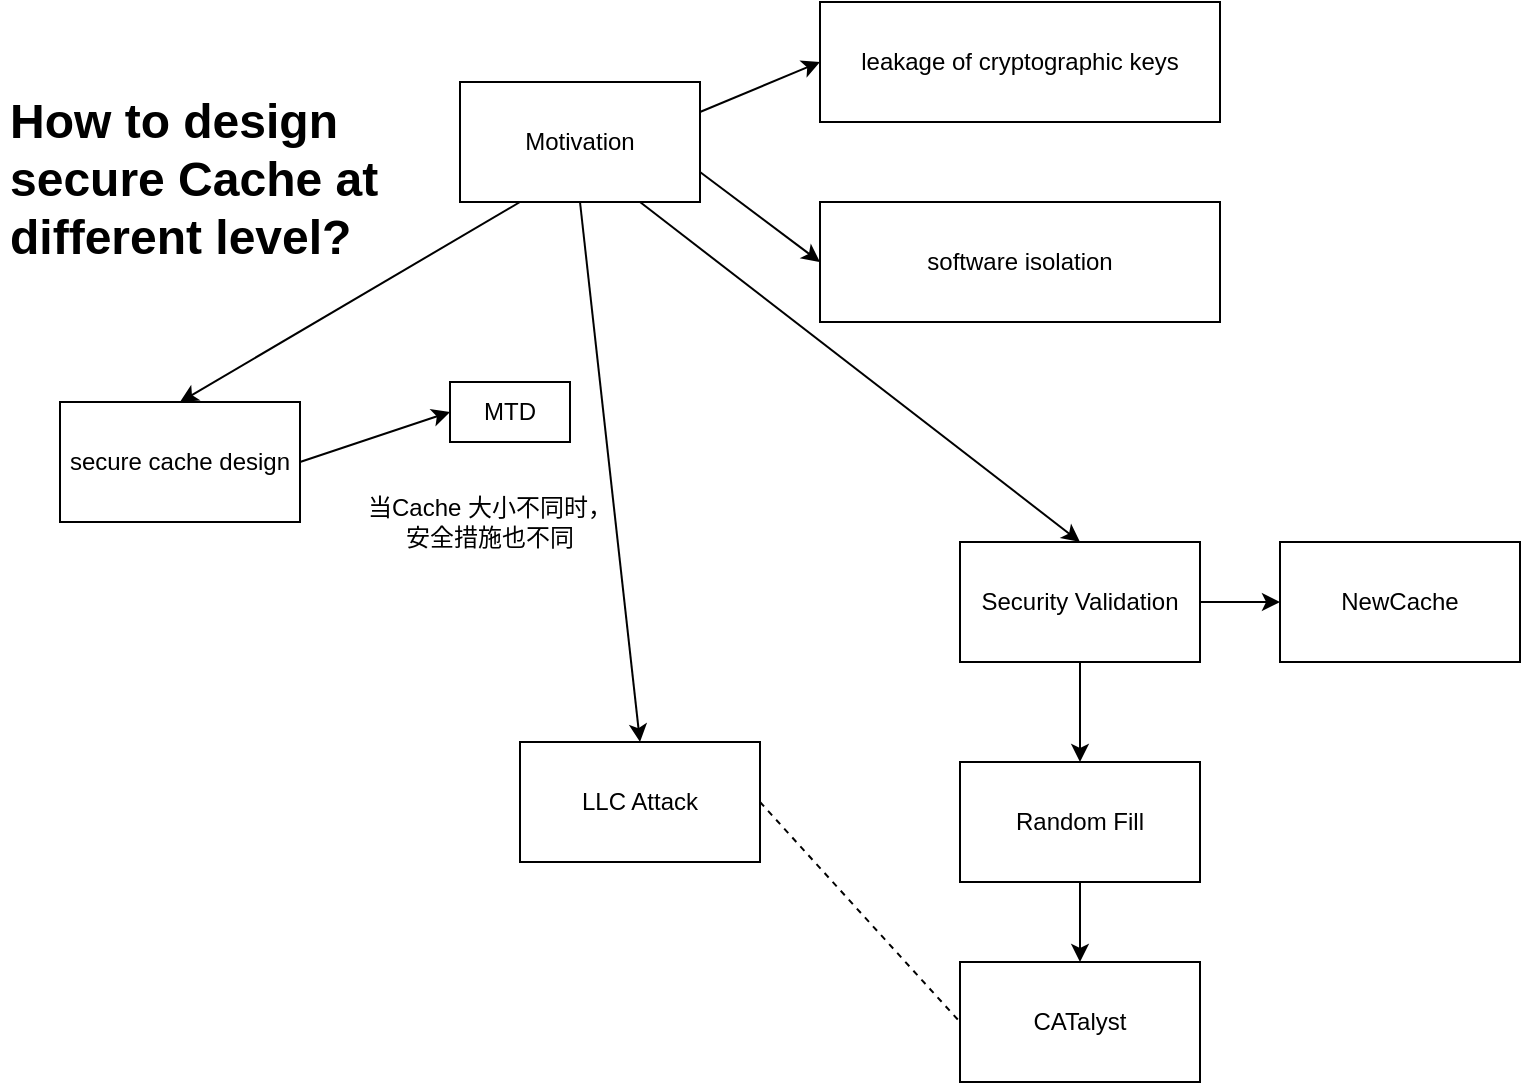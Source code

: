 <mxfile version="13.1.3" type="github"><diagram id="FtbODJEy8Wy8r2H5_ucP" name="Page-1"><mxGraphModel dx="1673" dy="891" grid="1" gridSize="10" guides="1" tooltips="1" connect="1" arrows="1" fold="1" page="1" pageScale="1" pageWidth="850" pageHeight="1400" math="0" shadow="0"><root><mxCell id="0"/><mxCell id="1" parent="0"/><mxCell id="v-_M8dBHC9o9HYGwoD8e-1" value="Motivation" style="rounded=0;whiteSpace=wrap;html=1;" vertex="1" parent="1"><mxGeometry x="280" y="70" width="120" height="60" as="geometry"/></mxCell><mxCell id="v-_M8dBHC9o9HYGwoD8e-2" value="leakage of cryptographic keys" style="rounded=0;whiteSpace=wrap;html=1;" vertex="1" parent="1"><mxGeometry x="460" y="30" width="200" height="60" as="geometry"/></mxCell><mxCell id="v-_M8dBHC9o9HYGwoD8e-3" value="software isolation" style="rounded=0;whiteSpace=wrap;html=1;" vertex="1" parent="1"><mxGeometry x="460" y="130" width="200" height="60" as="geometry"/></mxCell><mxCell id="v-_M8dBHC9o9HYGwoD8e-5" value="" style="endArrow=classic;html=1;exitX=1;exitY=0.25;exitDx=0;exitDy=0;entryX=0;entryY=0.5;entryDx=0;entryDy=0;" edge="1" parent="1" source="v-_M8dBHC9o9HYGwoD8e-1" target="v-_M8dBHC9o9HYGwoD8e-2"><mxGeometry width="50" height="50" relative="1" as="geometry"><mxPoint x="460" y="150" as="sourcePoint"/><mxPoint x="510" y="100" as="targetPoint"/></mxGeometry></mxCell><mxCell id="v-_M8dBHC9o9HYGwoD8e-6" value="" style="endArrow=classic;html=1;exitX=1;exitY=0.75;exitDx=0;exitDy=0;entryX=0;entryY=0.5;entryDx=0;entryDy=0;" edge="1" parent="1" source="v-_M8dBHC9o9HYGwoD8e-1" target="v-_M8dBHC9o9HYGwoD8e-3"><mxGeometry width="50" height="50" relative="1" as="geometry"><mxPoint x="460" y="150" as="sourcePoint"/><mxPoint x="510" y="100" as="targetPoint"/></mxGeometry></mxCell><mxCell id="v-_M8dBHC9o9HYGwoD8e-7" value="secure cache design" style="rounded=0;whiteSpace=wrap;html=1;" vertex="1" parent="1"><mxGeometry x="80" y="230" width="120" height="60" as="geometry"/></mxCell><mxCell id="v-_M8dBHC9o9HYGwoD8e-9" value="MTD" style="rounded=0;whiteSpace=wrap;html=1;" vertex="1" parent="1"><mxGeometry x="275" y="220" width="60" height="30" as="geometry"/></mxCell><mxCell id="v-_M8dBHC9o9HYGwoD8e-11" value="" style="endArrow=classic;html=1;exitX=1;exitY=0.5;exitDx=0;exitDy=0;entryX=0;entryY=0.5;entryDx=0;entryDy=0;" edge="1" parent="1" source="v-_M8dBHC9o9HYGwoD8e-7" target="v-_M8dBHC9o9HYGwoD8e-9"><mxGeometry width="50" height="50" relative="1" as="geometry"><mxPoint x="280" y="230" as="sourcePoint"/><mxPoint x="330" y="180" as="targetPoint"/></mxGeometry></mxCell><mxCell id="v-_M8dBHC9o9HYGwoD8e-12" value="当Cache 大小不同时，安全措施也不同" style="text;html=1;strokeColor=none;fillColor=none;align=center;verticalAlign=middle;whiteSpace=wrap;rounded=0;" vertex="1" parent="1"><mxGeometry x="230" y="280" width="130" height="20" as="geometry"/></mxCell><mxCell id="v-_M8dBHC9o9HYGwoD8e-13" value="&lt;h1&gt;How to design secure Cache at different level?&lt;/h1&gt;" style="text;html=1;strokeColor=none;fillColor=none;spacing=5;spacingTop=-20;whiteSpace=wrap;overflow=hidden;rounded=0;" vertex="1" parent="1"><mxGeometry x="50" y="70" width="220" height="120" as="geometry"/></mxCell><mxCell id="v-_M8dBHC9o9HYGwoD8e-14" value="" style="endArrow=classic;html=1;exitX=0.25;exitY=1;exitDx=0;exitDy=0;entryX=0.5;entryY=0;entryDx=0;entryDy=0;" edge="1" parent="1" source="v-_M8dBHC9o9HYGwoD8e-1" target="v-_M8dBHC9o9HYGwoD8e-7"><mxGeometry width="50" height="50" relative="1" as="geometry"><mxPoint x="440" y="360" as="sourcePoint"/><mxPoint x="490" y="310" as="targetPoint"/></mxGeometry></mxCell><mxCell id="v-_M8dBHC9o9HYGwoD8e-17" value="" style="endArrow=classic;html=1;exitX=0.75;exitY=1;exitDx=0;exitDy=0;entryX=0.5;entryY=0;entryDx=0;entryDy=0;" edge="1" parent="1" source="v-_M8dBHC9o9HYGwoD8e-1" target="v-_M8dBHC9o9HYGwoD8e-18"><mxGeometry width="50" height="50" relative="1" as="geometry"><mxPoint x="460" y="290" as="sourcePoint"/><mxPoint x="450" y="270" as="targetPoint"/></mxGeometry></mxCell><mxCell id="v-_M8dBHC9o9HYGwoD8e-22" style="edgeStyle=orthogonalEdgeStyle;rounded=0;orthogonalLoop=1;jettySize=auto;html=1;" edge="1" parent="1" source="v-_M8dBHC9o9HYGwoD8e-18" target="v-_M8dBHC9o9HYGwoD8e-21"><mxGeometry relative="1" as="geometry"/></mxCell><mxCell id="v-_M8dBHC9o9HYGwoD8e-18" value="Security Validation" style="rounded=0;whiteSpace=wrap;html=1;" vertex="1" parent="1"><mxGeometry x="530" y="300" width="120" height="60" as="geometry"/></mxCell><mxCell id="v-_M8dBHC9o9HYGwoD8e-19" value="NewCache" style="rounded=0;whiteSpace=wrap;html=1;" vertex="1" parent="1"><mxGeometry x="690" y="300" width="120" height="60" as="geometry"/></mxCell><mxCell id="v-_M8dBHC9o9HYGwoD8e-20" value="" style="endArrow=classic;html=1;entryX=0;entryY=0.5;entryDx=0;entryDy=0;exitX=1;exitY=0.5;exitDx=0;exitDy=0;" edge="1" parent="1" source="v-_M8dBHC9o9HYGwoD8e-18" target="v-_M8dBHC9o9HYGwoD8e-19"><mxGeometry width="50" height="50" relative="1" as="geometry"><mxPoint x="560" y="290" as="sourcePoint"/><mxPoint x="610" y="240" as="targetPoint"/></mxGeometry></mxCell><mxCell id="v-_M8dBHC9o9HYGwoD8e-29" style="edgeStyle=orthogonalEdgeStyle;rounded=0;orthogonalLoop=1;jettySize=auto;html=1;" edge="1" parent="1" source="v-_M8dBHC9o9HYGwoD8e-21" target="v-_M8dBHC9o9HYGwoD8e-26"><mxGeometry relative="1" as="geometry"/></mxCell><mxCell id="v-_M8dBHC9o9HYGwoD8e-21" value="Random Fill" style="rounded=0;whiteSpace=wrap;html=1;" vertex="1" parent="1"><mxGeometry x="530" y="410" width="120" height="60" as="geometry"/></mxCell><mxCell id="v-_M8dBHC9o9HYGwoD8e-23" value="LLC Attack" style="rounded=0;whiteSpace=wrap;html=1;" vertex="1" parent="1"><mxGeometry x="310" y="400" width="120" height="60" as="geometry"/></mxCell><mxCell id="v-_M8dBHC9o9HYGwoD8e-24" value="" style="endArrow=classic;html=1;exitX=0.5;exitY=1;exitDx=0;exitDy=0;entryX=0.5;entryY=0;entryDx=0;entryDy=0;" edge="1" parent="1" source="v-_M8dBHC9o9HYGwoD8e-1" target="v-_M8dBHC9o9HYGwoD8e-23"><mxGeometry width="50" height="50" relative="1" as="geometry"><mxPoint x="450" y="360" as="sourcePoint"/><mxPoint x="500" y="310" as="targetPoint"/></mxGeometry></mxCell><mxCell id="v-_M8dBHC9o9HYGwoD8e-26" value="CATalyst" style="rounded=0;whiteSpace=wrap;html=1;" vertex="1" parent="1"><mxGeometry x="530" y="510" width="120" height="60" as="geometry"/></mxCell><mxCell id="v-_M8dBHC9o9HYGwoD8e-27" value="" style="endArrow=none;dashed=1;html=1;exitX=1;exitY=0.5;exitDx=0;exitDy=0;entryX=0;entryY=0.5;entryDx=0;entryDy=0;" edge="1" parent="1" source="v-_M8dBHC9o9HYGwoD8e-23" target="v-_M8dBHC9o9HYGwoD8e-26"><mxGeometry width="50" height="50" relative="1" as="geometry"><mxPoint x="470" y="490" as="sourcePoint"/><mxPoint x="520" y="440" as="targetPoint"/></mxGeometry></mxCell></root></mxGraphModel></diagram></mxfile>